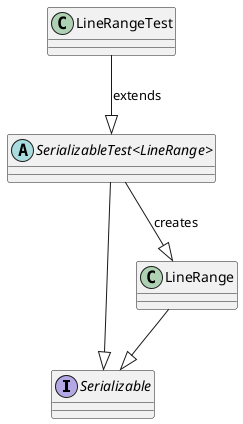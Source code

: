 @startuml

interface Serializable
abstract class "SerializableTest<LineRange>"
LineRangeTest --|> "SerializableTest<LineRange>" : extends
"SerializableTest<LineRange>" --|> Serializable
"SerializableTest<LineRange>" --|> LineRange: creates
LineRange --|>Serializable

@enduml
